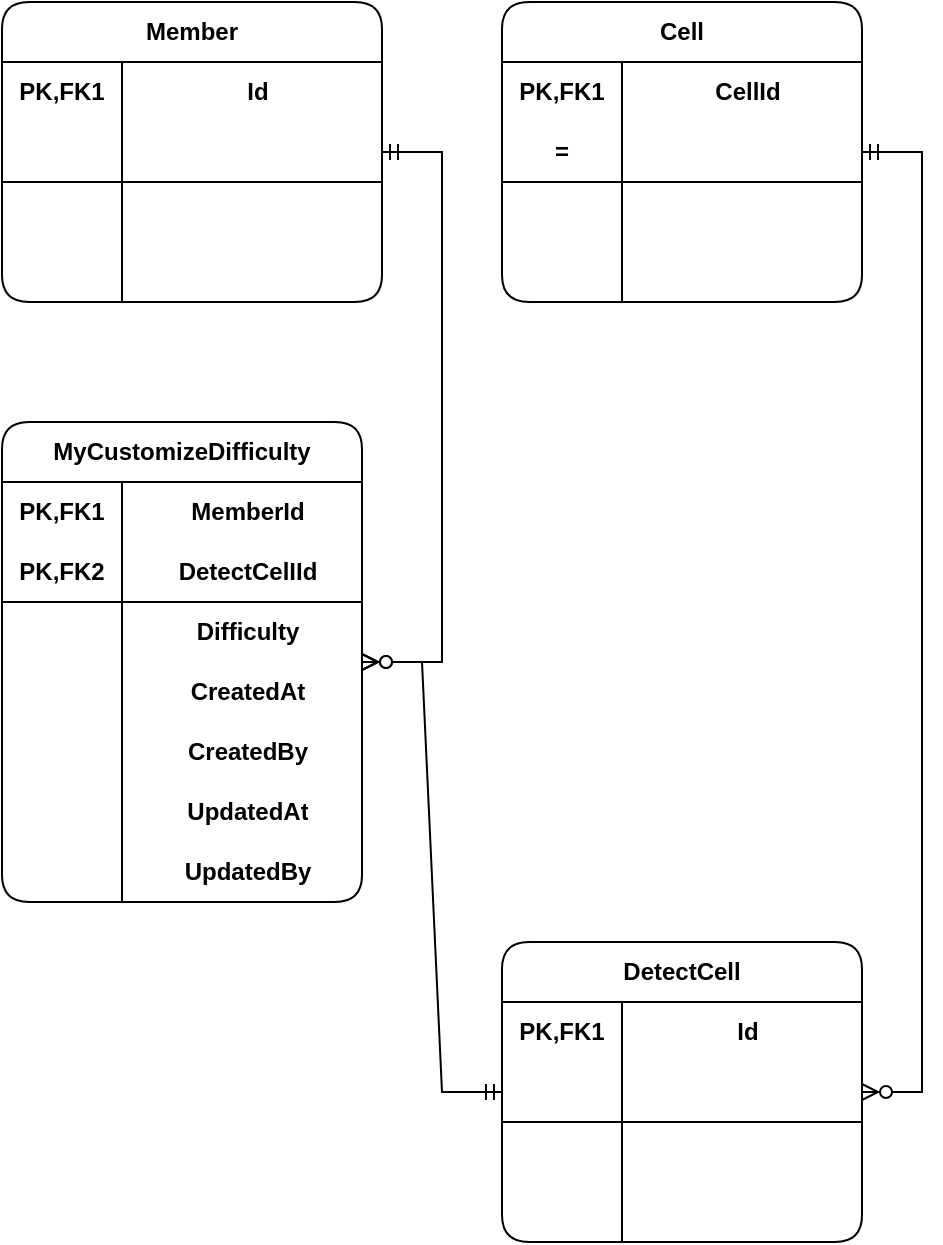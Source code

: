 <mxfile version="24.7.6">
  <diagram id="C5RBs43oDa-KdzZeNtuy" name="Page-1">
    <mxGraphModel dx="594" dy="1578" grid="1" gridSize="10" guides="1" tooltips="1" connect="1" arrows="1" fold="1" page="1" pageScale="1" pageWidth="827" pageHeight="1169" math="0" shadow="0">
      <root>
        <mxCell id="WIyWlLk6GJQsqaUBKTNV-0" />
        <mxCell id="WIyWlLk6GJQsqaUBKTNV-1" parent="WIyWlLk6GJQsqaUBKTNV-0" />
        <mxCell id="0S4X1mv01g6gWda34Fhh-0" value="Member" style="shape=table;startSize=30;container=1;collapsible=1;childLayout=tableLayout;fixedRows=1;rowLines=0;fontStyle=1;align=center;resizeLast=1;html=1;whiteSpace=wrap;swimlaneLine=1;strokeColor=default;verticalAlign=middle;fontFamily=Helvetica;fontSize=12;fontColor=default;fillColor=none;rounded=1;" vertex="1" parent="WIyWlLk6GJQsqaUBKTNV-1">
          <mxGeometry x="220" y="130" width="190" height="150" as="geometry" />
        </mxCell>
        <mxCell id="0S4X1mv01g6gWda34Fhh-1" value="" style="shape=tableRow;horizontal=0;startSize=0;swimlaneHead=0;swimlaneBody=0;fillColor=none;collapsible=0;dropTarget=0;points=[[0,0.5],[1,0.5]];portConstraint=eastwest;top=0;left=0;right=0;bottom=0;html=1;swimlaneLine=1;strokeColor=default;align=center;verticalAlign=middle;fontFamily=Helvetica;fontSize=12;fontColor=default;fontStyle=1;" vertex="1" parent="0S4X1mv01g6gWda34Fhh-0">
          <mxGeometry y="30" width="190" height="30" as="geometry" />
        </mxCell>
        <mxCell id="0S4X1mv01g6gWda34Fhh-2" value="PK,FK1" style="shape=partialRectangle;connectable=0;fillColor=none;top=0;left=0;bottom=0;right=0;fontStyle=1;overflow=hidden;html=1;whiteSpace=wrap;swimlaneLine=1;strokeColor=default;align=center;verticalAlign=middle;fontFamily=Helvetica;fontSize=12;fontColor=default;" vertex="1" parent="0S4X1mv01g6gWda34Fhh-1">
          <mxGeometry width="60" height="30" as="geometry">
            <mxRectangle width="60" height="30" as="alternateBounds" />
          </mxGeometry>
        </mxCell>
        <mxCell id="0S4X1mv01g6gWda34Fhh-3" value="Id" style="shape=partialRectangle;connectable=0;fillColor=none;top=0;left=0;bottom=0;right=0;align=center;spacingLeft=6;fontStyle=1;overflow=hidden;html=1;whiteSpace=wrap;swimlaneLine=1;strokeColor=default;verticalAlign=middle;fontFamily=Helvetica;fontSize=12;fontColor=default;" vertex="1" parent="0S4X1mv01g6gWda34Fhh-1">
          <mxGeometry x="60" width="130" height="30" as="geometry">
            <mxRectangle width="130" height="30" as="alternateBounds" />
          </mxGeometry>
        </mxCell>
        <mxCell id="0S4X1mv01g6gWda34Fhh-4" value="" style="shape=tableRow;horizontal=0;startSize=0;swimlaneHead=0;swimlaneBody=0;fillColor=none;collapsible=0;dropTarget=0;points=[[0,0.5],[1,0.5]];portConstraint=eastwest;top=0;left=0;right=0;bottom=1;html=1;swimlaneLine=1;strokeColor=default;align=center;verticalAlign=middle;fontFamily=Helvetica;fontSize=12;fontColor=default;fontStyle=1;" vertex="1" parent="0S4X1mv01g6gWda34Fhh-0">
          <mxGeometry y="60" width="190" height="30" as="geometry" />
        </mxCell>
        <mxCell id="0S4X1mv01g6gWda34Fhh-5" value="" style="shape=partialRectangle;connectable=0;fillColor=none;top=0;left=0;bottom=0;right=0;fontStyle=1;overflow=hidden;html=1;whiteSpace=wrap;swimlaneLine=1;strokeColor=default;align=center;verticalAlign=middle;fontFamily=Helvetica;fontSize=12;fontColor=default;" vertex="1" parent="0S4X1mv01g6gWda34Fhh-4">
          <mxGeometry width="60" height="30" as="geometry">
            <mxRectangle width="60" height="30" as="alternateBounds" />
          </mxGeometry>
        </mxCell>
        <mxCell id="0S4X1mv01g6gWda34Fhh-6" value="" style="shape=partialRectangle;connectable=0;fillColor=none;top=0;left=0;bottom=0;right=0;align=center;spacingLeft=6;fontStyle=1;overflow=hidden;html=1;whiteSpace=wrap;swimlaneLine=1;strokeColor=default;verticalAlign=middle;fontFamily=Helvetica;fontSize=12;fontColor=default;" vertex="1" parent="0S4X1mv01g6gWda34Fhh-4">
          <mxGeometry x="60" width="130" height="30" as="geometry">
            <mxRectangle width="130" height="30" as="alternateBounds" />
          </mxGeometry>
        </mxCell>
        <mxCell id="0S4X1mv01g6gWda34Fhh-7" value="" style="shape=tableRow;horizontal=0;startSize=0;swimlaneHead=0;swimlaneBody=0;fillColor=none;collapsible=0;dropTarget=0;points=[[0,0.5],[1,0.5]];portConstraint=eastwest;top=0;left=0;right=0;bottom=0;html=1;swimlaneLine=1;strokeColor=default;align=center;verticalAlign=middle;fontFamily=Helvetica;fontSize=12;fontColor=default;fontStyle=1;" vertex="1" parent="0S4X1mv01g6gWda34Fhh-0">
          <mxGeometry y="90" width="190" height="30" as="geometry" />
        </mxCell>
        <mxCell id="0S4X1mv01g6gWda34Fhh-8" value="" style="shape=partialRectangle;connectable=0;fillColor=none;top=0;left=0;bottom=0;right=0;editable=1;overflow=hidden;html=1;whiteSpace=wrap;swimlaneLine=1;strokeColor=default;align=center;verticalAlign=middle;fontFamily=Helvetica;fontSize=12;fontColor=default;fontStyle=1;" vertex="1" parent="0S4X1mv01g6gWda34Fhh-7">
          <mxGeometry width="60" height="30" as="geometry">
            <mxRectangle width="60" height="30" as="alternateBounds" />
          </mxGeometry>
        </mxCell>
        <mxCell id="0S4X1mv01g6gWda34Fhh-9" value="" style="shape=partialRectangle;connectable=0;fillColor=none;top=0;left=0;bottom=0;right=0;align=center;spacingLeft=6;overflow=hidden;html=1;whiteSpace=wrap;swimlaneLine=1;strokeColor=default;verticalAlign=middle;fontFamily=Helvetica;fontSize=12;fontColor=default;fontStyle=1;" vertex="1" parent="0S4X1mv01g6gWda34Fhh-7">
          <mxGeometry x="60" width="130" height="30" as="geometry">
            <mxRectangle width="130" height="30" as="alternateBounds" />
          </mxGeometry>
        </mxCell>
        <mxCell id="0S4X1mv01g6gWda34Fhh-10" value="" style="shape=tableRow;horizontal=0;startSize=0;swimlaneHead=0;swimlaneBody=0;fillColor=none;collapsible=0;dropTarget=0;points=[[0,0.5],[1,0.5]];portConstraint=eastwest;top=0;left=0;right=0;bottom=0;html=1;swimlaneLine=1;strokeColor=default;align=center;verticalAlign=middle;fontFamily=Helvetica;fontSize=12;fontColor=default;fontStyle=1;" vertex="1" parent="0S4X1mv01g6gWda34Fhh-0">
          <mxGeometry y="120" width="190" height="30" as="geometry" />
        </mxCell>
        <mxCell id="0S4X1mv01g6gWda34Fhh-11" value="" style="shape=partialRectangle;connectable=0;fillColor=none;top=0;left=0;bottom=0;right=0;editable=1;overflow=hidden;html=1;whiteSpace=wrap;swimlaneLine=1;strokeColor=default;align=center;verticalAlign=middle;fontFamily=Helvetica;fontSize=12;fontColor=default;fontStyle=1;" vertex="1" parent="0S4X1mv01g6gWda34Fhh-10">
          <mxGeometry width="60" height="30" as="geometry">
            <mxRectangle width="60" height="30" as="alternateBounds" />
          </mxGeometry>
        </mxCell>
        <mxCell id="0S4X1mv01g6gWda34Fhh-12" value="" style="shape=partialRectangle;connectable=0;fillColor=none;top=0;left=0;bottom=0;right=0;align=center;spacingLeft=6;overflow=hidden;html=1;whiteSpace=wrap;swimlaneLine=1;strokeColor=default;verticalAlign=middle;fontFamily=Helvetica;fontSize=12;fontColor=default;fontStyle=1;" vertex="1" parent="0S4X1mv01g6gWda34Fhh-10">
          <mxGeometry x="60" width="130" height="30" as="geometry">
            <mxRectangle width="130" height="30" as="alternateBounds" />
          </mxGeometry>
        </mxCell>
        <mxCell id="0S4X1mv01g6gWda34Fhh-13" value="Cell" style="shape=table;startSize=30;container=1;collapsible=1;childLayout=tableLayout;fixedRows=1;rowLines=0;fontStyle=1;align=center;resizeLast=1;html=1;whiteSpace=wrap;swimlaneLine=1;strokeColor=default;verticalAlign=middle;fontFamily=Helvetica;fontSize=12;fontColor=default;fillColor=none;rounded=1;" vertex="1" parent="WIyWlLk6GJQsqaUBKTNV-1">
          <mxGeometry x="470" y="130" width="180" height="150" as="geometry" />
        </mxCell>
        <mxCell id="0S4X1mv01g6gWda34Fhh-14" value="" style="shape=tableRow;horizontal=0;startSize=0;swimlaneHead=0;swimlaneBody=0;fillColor=none;collapsible=0;dropTarget=0;points=[[0,0.5],[1,0.5]];portConstraint=eastwest;top=0;left=0;right=0;bottom=0;html=1;swimlaneLine=1;strokeColor=default;align=center;verticalAlign=middle;fontFamily=Helvetica;fontSize=12;fontColor=default;fontStyle=1;" vertex="1" parent="0S4X1mv01g6gWda34Fhh-13">
          <mxGeometry y="30" width="180" height="30" as="geometry" />
        </mxCell>
        <mxCell id="0S4X1mv01g6gWda34Fhh-15" value="PK,FK1" style="shape=partialRectangle;connectable=0;fillColor=none;top=0;left=0;bottom=0;right=0;fontStyle=1;overflow=hidden;html=1;whiteSpace=wrap;swimlaneLine=1;strokeColor=default;align=center;verticalAlign=middle;fontFamily=Helvetica;fontSize=12;fontColor=default;" vertex="1" parent="0S4X1mv01g6gWda34Fhh-14">
          <mxGeometry width="60" height="30" as="geometry">
            <mxRectangle width="60" height="30" as="alternateBounds" />
          </mxGeometry>
        </mxCell>
        <mxCell id="0S4X1mv01g6gWda34Fhh-16" value="CellId" style="shape=partialRectangle;connectable=0;fillColor=none;top=0;left=0;bottom=0;right=0;align=center;spacingLeft=6;fontStyle=1;overflow=hidden;html=1;whiteSpace=wrap;swimlaneLine=1;strokeColor=default;verticalAlign=middle;fontFamily=Helvetica;fontSize=12;fontColor=default;" vertex="1" parent="0S4X1mv01g6gWda34Fhh-14">
          <mxGeometry x="60" width="120" height="30" as="geometry">
            <mxRectangle width="120" height="30" as="alternateBounds" />
          </mxGeometry>
        </mxCell>
        <mxCell id="0S4X1mv01g6gWda34Fhh-17" value="" style="shape=tableRow;horizontal=0;startSize=0;swimlaneHead=0;swimlaneBody=0;fillColor=none;collapsible=0;dropTarget=0;points=[[0,0.5],[1,0.5]];portConstraint=eastwest;top=0;left=0;right=0;bottom=1;html=1;swimlaneLine=1;strokeColor=default;align=center;verticalAlign=middle;fontFamily=Helvetica;fontSize=12;fontColor=default;fontStyle=1;" vertex="1" parent="0S4X1mv01g6gWda34Fhh-13">
          <mxGeometry y="60" width="180" height="30" as="geometry" />
        </mxCell>
        <mxCell id="0S4X1mv01g6gWda34Fhh-18" value="=" style="shape=partialRectangle;connectable=0;fillColor=none;top=0;left=0;bottom=0;right=0;fontStyle=1;overflow=hidden;html=1;whiteSpace=wrap;swimlaneLine=1;strokeColor=default;align=center;verticalAlign=middle;fontFamily=Helvetica;fontSize=12;fontColor=default;" vertex="1" parent="0S4X1mv01g6gWda34Fhh-17">
          <mxGeometry width="60" height="30" as="geometry">
            <mxRectangle width="60" height="30" as="alternateBounds" />
          </mxGeometry>
        </mxCell>
        <mxCell id="0S4X1mv01g6gWda34Fhh-19" value="" style="shape=partialRectangle;connectable=0;fillColor=none;top=0;left=0;bottom=0;right=0;align=center;spacingLeft=6;fontStyle=1;overflow=hidden;html=1;whiteSpace=wrap;swimlaneLine=1;strokeColor=default;verticalAlign=middle;fontFamily=Helvetica;fontSize=12;fontColor=default;" vertex="1" parent="0S4X1mv01g6gWda34Fhh-17">
          <mxGeometry x="60" width="120" height="30" as="geometry">
            <mxRectangle width="120" height="30" as="alternateBounds" />
          </mxGeometry>
        </mxCell>
        <mxCell id="0S4X1mv01g6gWda34Fhh-20" value="" style="shape=tableRow;horizontal=0;startSize=0;swimlaneHead=0;swimlaneBody=0;fillColor=none;collapsible=0;dropTarget=0;points=[[0,0.5],[1,0.5]];portConstraint=eastwest;top=0;left=0;right=0;bottom=0;html=1;swimlaneLine=1;strokeColor=default;align=center;verticalAlign=middle;fontFamily=Helvetica;fontSize=12;fontColor=default;fontStyle=1;" vertex="1" parent="0S4X1mv01g6gWda34Fhh-13">
          <mxGeometry y="90" width="180" height="30" as="geometry" />
        </mxCell>
        <mxCell id="0S4X1mv01g6gWda34Fhh-21" value="" style="shape=partialRectangle;connectable=0;fillColor=none;top=0;left=0;bottom=0;right=0;editable=1;overflow=hidden;html=1;whiteSpace=wrap;swimlaneLine=1;strokeColor=default;align=center;verticalAlign=middle;fontFamily=Helvetica;fontSize=12;fontColor=default;fontStyle=1;" vertex="1" parent="0S4X1mv01g6gWda34Fhh-20">
          <mxGeometry width="60" height="30" as="geometry">
            <mxRectangle width="60" height="30" as="alternateBounds" />
          </mxGeometry>
        </mxCell>
        <mxCell id="0S4X1mv01g6gWda34Fhh-22" value="" style="shape=partialRectangle;connectable=0;fillColor=none;top=0;left=0;bottom=0;right=0;align=center;spacingLeft=6;overflow=hidden;html=1;whiteSpace=wrap;swimlaneLine=1;strokeColor=default;verticalAlign=middle;fontFamily=Helvetica;fontSize=12;fontColor=default;fontStyle=1;" vertex="1" parent="0S4X1mv01g6gWda34Fhh-20">
          <mxGeometry x="60" width="120" height="30" as="geometry">
            <mxRectangle width="120" height="30" as="alternateBounds" />
          </mxGeometry>
        </mxCell>
        <mxCell id="0S4X1mv01g6gWda34Fhh-23" value="" style="shape=tableRow;horizontal=0;startSize=0;swimlaneHead=0;swimlaneBody=0;fillColor=none;collapsible=0;dropTarget=0;points=[[0,0.5],[1,0.5]];portConstraint=eastwest;top=0;left=0;right=0;bottom=0;html=1;swimlaneLine=1;strokeColor=default;align=center;verticalAlign=middle;fontFamily=Helvetica;fontSize=12;fontColor=default;fontStyle=1;" vertex="1" parent="0S4X1mv01g6gWda34Fhh-13">
          <mxGeometry y="120" width="180" height="30" as="geometry" />
        </mxCell>
        <mxCell id="0S4X1mv01g6gWda34Fhh-24" value="" style="shape=partialRectangle;connectable=0;fillColor=none;top=0;left=0;bottom=0;right=0;editable=1;overflow=hidden;html=1;whiteSpace=wrap;swimlaneLine=1;strokeColor=default;align=center;verticalAlign=middle;fontFamily=Helvetica;fontSize=12;fontColor=default;fontStyle=1;" vertex="1" parent="0S4X1mv01g6gWda34Fhh-23">
          <mxGeometry width="60" height="30" as="geometry">
            <mxRectangle width="60" height="30" as="alternateBounds" />
          </mxGeometry>
        </mxCell>
        <mxCell id="0S4X1mv01g6gWda34Fhh-25" value="" style="shape=partialRectangle;connectable=0;fillColor=none;top=0;left=0;bottom=0;right=0;align=center;spacingLeft=6;overflow=hidden;html=1;whiteSpace=wrap;swimlaneLine=1;strokeColor=default;verticalAlign=middle;fontFamily=Helvetica;fontSize=12;fontColor=default;fontStyle=1;" vertex="1" parent="0S4X1mv01g6gWda34Fhh-23">
          <mxGeometry x="60" width="120" height="30" as="geometry">
            <mxRectangle width="120" height="30" as="alternateBounds" />
          </mxGeometry>
        </mxCell>
        <mxCell id="0S4X1mv01g6gWda34Fhh-26" value="DetectCell" style="shape=table;startSize=30;container=1;collapsible=1;childLayout=tableLayout;fixedRows=1;rowLines=0;fontStyle=1;align=center;resizeLast=1;html=1;whiteSpace=wrap;swimlaneLine=1;strokeColor=default;verticalAlign=middle;fontFamily=Helvetica;fontSize=12;fontColor=default;fillColor=none;rounded=1;" vertex="1" parent="WIyWlLk6GJQsqaUBKTNV-1">
          <mxGeometry x="470" y="600" width="180" height="150" as="geometry" />
        </mxCell>
        <mxCell id="0S4X1mv01g6gWda34Fhh-27" value="" style="shape=tableRow;horizontal=0;startSize=0;swimlaneHead=0;swimlaneBody=0;fillColor=none;collapsible=0;dropTarget=0;points=[[0,0.5],[1,0.5]];portConstraint=eastwest;top=0;left=0;right=0;bottom=0;html=1;swimlaneLine=1;strokeColor=default;align=center;verticalAlign=middle;fontFamily=Helvetica;fontSize=12;fontColor=default;fontStyle=1;" vertex="1" parent="0S4X1mv01g6gWda34Fhh-26">
          <mxGeometry y="30" width="180" height="30" as="geometry" />
        </mxCell>
        <mxCell id="0S4X1mv01g6gWda34Fhh-28" value="PK,FK1" style="shape=partialRectangle;connectable=0;fillColor=none;top=0;left=0;bottom=0;right=0;fontStyle=1;overflow=hidden;html=1;whiteSpace=wrap;swimlaneLine=1;strokeColor=default;align=center;verticalAlign=middle;fontFamily=Helvetica;fontSize=12;fontColor=default;" vertex="1" parent="0S4X1mv01g6gWda34Fhh-27">
          <mxGeometry width="60" height="30" as="geometry">
            <mxRectangle width="60" height="30" as="alternateBounds" />
          </mxGeometry>
        </mxCell>
        <mxCell id="0S4X1mv01g6gWda34Fhh-29" value="Id" style="shape=partialRectangle;connectable=0;fillColor=none;top=0;left=0;bottom=0;right=0;align=center;spacingLeft=6;fontStyle=1;overflow=hidden;html=1;whiteSpace=wrap;swimlaneLine=1;strokeColor=default;verticalAlign=middle;fontFamily=Helvetica;fontSize=12;fontColor=default;" vertex="1" parent="0S4X1mv01g6gWda34Fhh-27">
          <mxGeometry x="60" width="120" height="30" as="geometry">
            <mxRectangle width="120" height="30" as="alternateBounds" />
          </mxGeometry>
        </mxCell>
        <mxCell id="0S4X1mv01g6gWda34Fhh-30" value="" style="shape=tableRow;horizontal=0;startSize=0;swimlaneHead=0;swimlaneBody=0;fillColor=none;collapsible=0;dropTarget=0;points=[[0,0.5],[1,0.5]];portConstraint=eastwest;top=0;left=0;right=0;bottom=1;html=1;swimlaneLine=1;strokeColor=default;align=center;verticalAlign=middle;fontFamily=Helvetica;fontSize=12;fontColor=default;fontStyle=1;" vertex="1" parent="0S4X1mv01g6gWda34Fhh-26">
          <mxGeometry y="60" width="180" height="30" as="geometry" />
        </mxCell>
        <mxCell id="0S4X1mv01g6gWda34Fhh-31" value="" style="shape=partialRectangle;connectable=0;fillColor=none;top=0;left=0;bottom=0;right=0;fontStyle=1;overflow=hidden;html=1;whiteSpace=wrap;swimlaneLine=1;strokeColor=default;align=center;verticalAlign=middle;fontFamily=Helvetica;fontSize=12;fontColor=default;" vertex="1" parent="0S4X1mv01g6gWda34Fhh-30">
          <mxGeometry width="60" height="30" as="geometry">
            <mxRectangle width="60" height="30" as="alternateBounds" />
          </mxGeometry>
        </mxCell>
        <mxCell id="0S4X1mv01g6gWda34Fhh-32" value="" style="shape=partialRectangle;connectable=0;fillColor=none;top=0;left=0;bottom=0;right=0;align=center;spacingLeft=6;fontStyle=1;overflow=hidden;html=1;whiteSpace=wrap;swimlaneLine=1;strokeColor=default;verticalAlign=middle;fontFamily=Helvetica;fontSize=12;fontColor=default;" vertex="1" parent="0S4X1mv01g6gWda34Fhh-30">
          <mxGeometry x="60" width="120" height="30" as="geometry">
            <mxRectangle width="120" height="30" as="alternateBounds" />
          </mxGeometry>
        </mxCell>
        <mxCell id="0S4X1mv01g6gWda34Fhh-33" value="" style="shape=tableRow;horizontal=0;startSize=0;swimlaneHead=0;swimlaneBody=0;fillColor=none;collapsible=0;dropTarget=0;points=[[0,0.5],[1,0.5]];portConstraint=eastwest;top=0;left=0;right=0;bottom=0;html=1;swimlaneLine=1;strokeColor=default;align=center;verticalAlign=middle;fontFamily=Helvetica;fontSize=12;fontColor=default;fontStyle=1;" vertex="1" parent="0S4X1mv01g6gWda34Fhh-26">
          <mxGeometry y="90" width="180" height="30" as="geometry" />
        </mxCell>
        <mxCell id="0S4X1mv01g6gWda34Fhh-34" value="" style="shape=partialRectangle;connectable=0;fillColor=none;top=0;left=0;bottom=0;right=0;editable=1;overflow=hidden;html=1;whiteSpace=wrap;swimlaneLine=1;strokeColor=default;align=center;verticalAlign=middle;fontFamily=Helvetica;fontSize=12;fontColor=default;fontStyle=1;" vertex="1" parent="0S4X1mv01g6gWda34Fhh-33">
          <mxGeometry width="60" height="30" as="geometry">
            <mxRectangle width="60" height="30" as="alternateBounds" />
          </mxGeometry>
        </mxCell>
        <mxCell id="0S4X1mv01g6gWda34Fhh-35" value="" style="shape=partialRectangle;connectable=0;fillColor=none;top=0;left=0;bottom=0;right=0;align=center;spacingLeft=6;overflow=hidden;html=1;whiteSpace=wrap;swimlaneLine=1;strokeColor=default;verticalAlign=middle;fontFamily=Helvetica;fontSize=12;fontColor=default;fontStyle=1;" vertex="1" parent="0S4X1mv01g6gWda34Fhh-33">
          <mxGeometry x="60" width="120" height="30" as="geometry">
            <mxRectangle width="120" height="30" as="alternateBounds" />
          </mxGeometry>
        </mxCell>
        <mxCell id="0S4X1mv01g6gWda34Fhh-36" value="" style="shape=tableRow;horizontal=0;startSize=0;swimlaneHead=0;swimlaneBody=0;fillColor=none;collapsible=0;dropTarget=0;points=[[0,0.5],[1,0.5]];portConstraint=eastwest;top=0;left=0;right=0;bottom=0;html=1;swimlaneLine=1;strokeColor=default;align=center;verticalAlign=middle;fontFamily=Helvetica;fontSize=12;fontColor=default;fontStyle=1;" vertex="1" parent="0S4X1mv01g6gWda34Fhh-26">
          <mxGeometry y="120" width="180" height="30" as="geometry" />
        </mxCell>
        <mxCell id="0S4X1mv01g6gWda34Fhh-37" value="" style="shape=partialRectangle;connectable=0;fillColor=none;top=0;left=0;bottom=0;right=0;editable=1;overflow=hidden;html=1;whiteSpace=wrap;swimlaneLine=1;strokeColor=default;align=center;verticalAlign=middle;fontFamily=Helvetica;fontSize=12;fontColor=default;fontStyle=1;" vertex="1" parent="0S4X1mv01g6gWda34Fhh-36">
          <mxGeometry width="60" height="30" as="geometry">
            <mxRectangle width="60" height="30" as="alternateBounds" />
          </mxGeometry>
        </mxCell>
        <mxCell id="0S4X1mv01g6gWda34Fhh-38" value="" style="shape=partialRectangle;connectable=0;fillColor=none;top=0;left=0;bottom=0;right=0;align=center;spacingLeft=6;overflow=hidden;html=1;whiteSpace=wrap;swimlaneLine=1;strokeColor=default;verticalAlign=middle;fontFamily=Helvetica;fontSize=12;fontColor=default;fontStyle=1;" vertex="1" parent="0S4X1mv01g6gWda34Fhh-36">
          <mxGeometry x="60" width="120" height="30" as="geometry">
            <mxRectangle width="120" height="30" as="alternateBounds" />
          </mxGeometry>
        </mxCell>
        <mxCell id="0S4X1mv01g6gWda34Fhh-39" value="MyCustomizeDifficulty" style="shape=table;startSize=30;container=1;collapsible=1;childLayout=tableLayout;fixedRows=1;rowLines=0;fontStyle=1;align=center;resizeLast=1;html=1;whiteSpace=wrap;rounded=1;shadow=0;swimlaneFillColor=none;swimlaneLine=1;strokeColor=default;verticalAlign=middle;fontFamily=Helvetica;fontSize=12;fontColor=default;fillColor=none;" vertex="1" parent="WIyWlLk6GJQsqaUBKTNV-1">
          <mxGeometry x="220" y="340" width="180" height="240" as="geometry" />
        </mxCell>
        <mxCell id="0S4X1mv01g6gWda34Fhh-40" value="" style="shape=tableRow;horizontal=0;startSize=0;swimlaneHead=0;swimlaneBody=0;fillColor=none;collapsible=0;dropTarget=0;points=[[0,0.5],[1,0.5]];portConstraint=eastwest;top=0;left=0;right=0;bottom=0;html=1;swimlaneLine=1;strokeColor=default;align=center;verticalAlign=middle;fontFamily=Helvetica;fontSize=12;fontColor=default;fontStyle=1;" vertex="1" parent="0S4X1mv01g6gWda34Fhh-39">
          <mxGeometry y="30" width="180" height="30" as="geometry" />
        </mxCell>
        <mxCell id="0S4X1mv01g6gWda34Fhh-41" value="PK,FK1" style="shape=partialRectangle;connectable=0;fillColor=none;top=0;left=0;bottom=0;right=0;fontStyle=1;overflow=hidden;html=1;whiteSpace=wrap;swimlaneLine=1;strokeColor=default;align=center;verticalAlign=middle;fontFamily=Helvetica;fontSize=12;fontColor=default;" vertex="1" parent="0S4X1mv01g6gWda34Fhh-40">
          <mxGeometry width="60" height="30" as="geometry">
            <mxRectangle width="60" height="30" as="alternateBounds" />
          </mxGeometry>
        </mxCell>
        <mxCell id="0S4X1mv01g6gWda34Fhh-42" value="MemberId" style="shape=partialRectangle;connectable=0;fillColor=none;top=0;left=0;bottom=0;right=0;align=center;spacingLeft=6;fontStyle=1;overflow=hidden;html=1;whiteSpace=wrap;swimlaneLine=1;strokeColor=default;verticalAlign=middle;fontFamily=Helvetica;fontSize=12;fontColor=default;" vertex="1" parent="0S4X1mv01g6gWda34Fhh-40">
          <mxGeometry x="60" width="120" height="30" as="geometry">
            <mxRectangle width="120" height="30" as="alternateBounds" />
          </mxGeometry>
        </mxCell>
        <mxCell id="0S4X1mv01g6gWda34Fhh-43" value="" style="shape=tableRow;horizontal=0;startSize=0;swimlaneHead=0;swimlaneBody=0;fillColor=none;collapsible=0;dropTarget=0;points=[[0,0.5],[1,0.5]];portConstraint=eastwest;top=0;left=0;right=0;bottom=1;html=1;swimlaneLine=1;strokeColor=default;align=center;verticalAlign=middle;fontFamily=Helvetica;fontSize=12;fontColor=default;fontStyle=1;" vertex="1" parent="0S4X1mv01g6gWda34Fhh-39">
          <mxGeometry y="60" width="180" height="30" as="geometry" />
        </mxCell>
        <mxCell id="0S4X1mv01g6gWda34Fhh-44" value="PK,FK2" style="shape=partialRectangle;connectable=0;fillColor=none;top=0;left=0;bottom=0;right=0;fontStyle=1;overflow=hidden;html=1;whiteSpace=wrap;swimlaneLine=1;strokeColor=default;align=center;verticalAlign=middle;fontFamily=Helvetica;fontSize=12;fontColor=default;" vertex="1" parent="0S4X1mv01g6gWda34Fhh-43">
          <mxGeometry width="60" height="30" as="geometry">
            <mxRectangle width="60" height="30" as="alternateBounds" />
          </mxGeometry>
        </mxCell>
        <mxCell id="0S4X1mv01g6gWda34Fhh-45" value="DetectCelIId" style="shape=partialRectangle;connectable=0;fillColor=none;top=0;left=0;bottom=0;right=0;align=center;spacingLeft=6;fontStyle=1;overflow=hidden;html=1;whiteSpace=wrap;swimlaneLine=1;strokeColor=default;verticalAlign=middle;fontFamily=Helvetica;fontSize=12;fontColor=default;" vertex="1" parent="0S4X1mv01g6gWda34Fhh-43">
          <mxGeometry x="60" width="120" height="30" as="geometry">
            <mxRectangle width="120" height="30" as="alternateBounds" />
          </mxGeometry>
        </mxCell>
        <mxCell id="0S4X1mv01g6gWda34Fhh-46" value="" style="shape=tableRow;horizontal=0;startSize=0;swimlaneHead=0;swimlaneBody=0;fillColor=none;collapsible=0;dropTarget=0;points=[[0,0.5],[1,0.5]];portConstraint=eastwest;top=0;left=0;right=0;bottom=0;html=1;swimlaneLine=1;strokeColor=default;align=center;verticalAlign=middle;fontFamily=Helvetica;fontSize=12;fontColor=default;fontStyle=1;" vertex="1" parent="0S4X1mv01g6gWda34Fhh-39">
          <mxGeometry y="90" width="180" height="30" as="geometry" />
        </mxCell>
        <mxCell id="0S4X1mv01g6gWda34Fhh-47" value="" style="shape=partialRectangle;connectable=0;fillColor=none;top=0;left=0;bottom=0;right=0;editable=1;overflow=hidden;html=1;whiteSpace=wrap;swimlaneLine=1;strokeColor=default;align=center;verticalAlign=middle;fontFamily=Helvetica;fontSize=12;fontColor=default;fontStyle=1;" vertex="1" parent="0S4X1mv01g6gWda34Fhh-46">
          <mxGeometry width="60" height="30" as="geometry">
            <mxRectangle width="60" height="30" as="alternateBounds" />
          </mxGeometry>
        </mxCell>
        <mxCell id="0S4X1mv01g6gWda34Fhh-48" value="Difficulty" style="shape=partialRectangle;connectable=0;fillColor=none;top=0;left=0;bottom=0;right=0;align=center;spacingLeft=6;overflow=hidden;html=1;whiteSpace=wrap;swimlaneLine=1;strokeColor=default;verticalAlign=middle;fontFamily=Helvetica;fontSize=12;fontColor=default;fontStyle=1;" vertex="1" parent="0S4X1mv01g6gWda34Fhh-46">
          <mxGeometry x="60" width="120" height="30" as="geometry">
            <mxRectangle width="120" height="30" as="alternateBounds" />
          </mxGeometry>
        </mxCell>
        <mxCell id="0S4X1mv01g6gWda34Fhh-49" value="" style="shape=tableRow;horizontal=0;startSize=0;swimlaneHead=0;swimlaneBody=0;fillColor=none;collapsible=0;dropTarget=0;points=[[0,0.5],[1,0.5]];portConstraint=eastwest;top=0;left=0;right=0;bottom=0;html=1;swimlaneLine=1;strokeColor=default;align=center;verticalAlign=middle;fontFamily=Helvetica;fontSize=12;fontColor=default;fontStyle=1;" vertex="1" parent="0S4X1mv01g6gWda34Fhh-39">
          <mxGeometry y="120" width="180" height="30" as="geometry" />
        </mxCell>
        <mxCell id="0S4X1mv01g6gWda34Fhh-50" value="" style="shape=partialRectangle;connectable=0;fillColor=none;top=0;left=0;bottom=0;right=0;editable=1;overflow=hidden;html=1;whiteSpace=wrap;swimlaneLine=1;strokeColor=default;align=center;verticalAlign=middle;fontFamily=Helvetica;fontSize=12;fontColor=default;fontStyle=1;" vertex="1" parent="0S4X1mv01g6gWda34Fhh-49">
          <mxGeometry width="60" height="30" as="geometry">
            <mxRectangle width="60" height="30" as="alternateBounds" />
          </mxGeometry>
        </mxCell>
        <mxCell id="0S4X1mv01g6gWda34Fhh-51" value="CreatedAt" style="shape=partialRectangle;connectable=0;fillColor=none;top=0;left=0;bottom=0;right=0;align=center;spacingLeft=6;overflow=hidden;html=1;whiteSpace=wrap;swimlaneLine=1;strokeColor=default;verticalAlign=middle;fontFamily=Helvetica;fontSize=12;fontColor=default;fontStyle=1;" vertex="1" parent="0S4X1mv01g6gWda34Fhh-49">
          <mxGeometry x="60" width="120" height="30" as="geometry">
            <mxRectangle width="120" height="30" as="alternateBounds" />
          </mxGeometry>
        </mxCell>
        <mxCell id="0S4X1mv01g6gWda34Fhh-52" value="" style="shape=tableRow;horizontal=0;startSize=0;swimlaneHead=0;swimlaneBody=0;fillColor=none;collapsible=0;dropTarget=0;points=[[0,0.5],[1,0.5]];portConstraint=eastwest;top=0;left=0;right=0;bottom=0;html=1;swimlaneLine=1;strokeColor=default;align=center;verticalAlign=middle;fontFamily=Helvetica;fontSize=12;fontColor=default;fontStyle=1;" vertex="1" parent="0S4X1mv01g6gWda34Fhh-39">
          <mxGeometry y="150" width="180" height="30" as="geometry" />
        </mxCell>
        <mxCell id="0S4X1mv01g6gWda34Fhh-53" value="" style="shape=partialRectangle;connectable=0;fillColor=none;top=0;left=0;bottom=0;right=0;editable=1;overflow=hidden;html=1;whiteSpace=wrap;swimlaneLine=1;strokeColor=default;align=center;verticalAlign=middle;fontFamily=Helvetica;fontSize=12;fontColor=default;fontStyle=1;" vertex="1" parent="0S4X1mv01g6gWda34Fhh-52">
          <mxGeometry width="60" height="30" as="geometry">
            <mxRectangle width="60" height="30" as="alternateBounds" />
          </mxGeometry>
        </mxCell>
        <mxCell id="0S4X1mv01g6gWda34Fhh-54" value="CreatedBy" style="shape=partialRectangle;connectable=0;fillColor=none;top=0;left=0;bottom=0;right=0;align=center;spacingLeft=6;overflow=hidden;html=1;whiteSpace=wrap;swimlaneLine=1;strokeColor=default;verticalAlign=middle;fontFamily=Helvetica;fontSize=12;fontColor=default;fontStyle=1;" vertex="1" parent="0S4X1mv01g6gWda34Fhh-52">
          <mxGeometry x="60" width="120" height="30" as="geometry">
            <mxRectangle width="120" height="30" as="alternateBounds" />
          </mxGeometry>
        </mxCell>
        <mxCell id="0S4X1mv01g6gWda34Fhh-61" value="" style="shape=tableRow;horizontal=0;startSize=0;swimlaneHead=0;swimlaneBody=0;fillColor=none;collapsible=0;dropTarget=0;points=[[0,0.5],[1,0.5]];portConstraint=eastwest;top=0;left=0;right=0;bottom=0;html=1;swimlaneLine=1;strokeColor=default;align=center;verticalAlign=middle;fontFamily=Helvetica;fontSize=12;fontColor=default;fontStyle=1;" vertex="1" parent="0S4X1mv01g6gWda34Fhh-39">
          <mxGeometry y="180" width="180" height="30" as="geometry" />
        </mxCell>
        <mxCell id="0S4X1mv01g6gWda34Fhh-62" value="" style="shape=partialRectangle;connectable=0;fillColor=none;top=0;left=0;bottom=0;right=0;editable=1;overflow=hidden;html=1;whiteSpace=wrap;swimlaneLine=1;strokeColor=default;align=center;verticalAlign=middle;fontFamily=Helvetica;fontSize=12;fontColor=default;fontStyle=1;" vertex="1" parent="0S4X1mv01g6gWda34Fhh-61">
          <mxGeometry width="60" height="30" as="geometry">
            <mxRectangle width="60" height="30" as="alternateBounds" />
          </mxGeometry>
        </mxCell>
        <mxCell id="0S4X1mv01g6gWda34Fhh-63" value="UpdatedAt" style="shape=partialRectangle;connectable=0;fillColor=none;top=0;left=0;bottom=0;right=0;align=center;spacingLeft=6;overflow=hidden;html=1;whiteSpace=wrap;swimlaneLine=1;strokeColor=default;verticalAlign=middle;fontFamily=Helvetica;fontSize=12;fontColor=default;fontStyle=1;" vertex="1" parent="0S4X1mv01g6gWda34Fhh-61">
          <mxGeometry x="60" width="120" height="30" as="geometry">
            <mxRectangle width="120" height="30" as="alternateBounds" />
          </mxGeometry>
        </mxCell>
        <mxCell id="0S4X1mv01g6gWda34Fhh-58" value="" style="shape=tableRow;horizontal=0;startSize=0;swimlaneHead=0;swimlaneBody=0;fillColor=none;collapsible=0;dropTarget=0;points=[[0,0.5],[1,0.5]];portConstraint=eastwest;top=0;left=0;right=0;bottom=0;html=1;swimlaneLine=1;strokeColor=default;align=center;verticalAlign=middle;fontFamily=Helvetica;fontSize=12;fontColor=default;fontStyle=1;" vertex="1" parent="0S4X1mv01g6gWda34Fhh-39">
          <mxGeometry y="210" width="180" height="30" as="geometry" />
        </mxCell>
        <mxCell id="0S4X1mv01g6gWda34Fhh-59" value="" style="shape=partialRectangle;connectable=0;fillColor=none;top=0;left=0;bottom=0;right=0;editable=1;overflow=hidden;html=1;whiteSpace=wrap;swimlaneLine=1;strokeColor=default;align=center;verticalAlign=middle;fontFamily=Helvetica;fontSize=12;fontColor=default;fontStyle=1;" vertex="1" parent="0S4X1mv01g6gWda34Fhh-58">
          <mxGeometry width="60" height="30" as="geometry">
            <mxRectangle width="60" height="30" as="alternateBounds" />
          </mxGeometry>
        </mxCell>
        <mxCell id="0S4X1mv01g6gWda34Fhh-60" value="UpdatedBy" style="shape=partialRectangle;connectable=0;fillColor=none;top=0;left=0;bottom=0;right=0;align=center;spacingLeft=6;overflow=hidden;html=1;whiteSpace=wrap;swimlaneLine=1;strokeColor=default;verticalAlign=middle;fontFamily=Helvetica;fontSize=12;fontColor=default;fontStyle=1;" vertex="1" parent="0S4X1mv01g6gWda34Fhh-58">
          <mxGeometry x="60" width="120" height="30" as="geometry">
            <mxRectangle width="120" height="30" as="alternateBounds" />
          </mxGeometry>
        </mxCell>
        <mxCell id="0S4X1mv01g6gWda34Fhh-64" value="" style="edgeStyle=entityRelationEdgeStyle;fontSize=12;html=1;endArrow=ERzeroToMany;startArrow=ERmandOne;rounded=0;fontFamily=Helvetica;fontColor=default;fontStyle=1;" edge="1" parent="WIyWlLk6GJQsqaUBKTNV-1" source="0S4X1mv01g6gWda34Fhh-0" target="0S4X1mv01g6gWda34Fhh-39">
          <mxGeometry width="100" height="100" relative="1" as="geometry">
            <mxPoint x="430" y="650" as="sourcePoint" />
            <mxPoint x="530" y="550" as="targetPoint" />
          </mxGeometry>
        </mxCell>
        <mxCell id="0S4X1mv01g6gWda34Fhh-70" value="" style="edgeStyle=entityRelationEdgeStyle;fontSize=12;html=1;endArrow=ERzeroToMany;startArrow=ERmandOne;rounded=0;fontFamily=Helvetica;fontColor=default;fontStyle=1;" edge="1" parent="WIyWlLk6GJQsqaUBKTNV-1" source="0S4X1mv01g6gWda34Fhh-26" target="0S4X1mv01g6gWda34Fhh-39">
          <mxGeometry width="100" height="100" relative="1" as="geometry">
            <mxPoint x="510" y="1030" as="sourcePoint" />
            <mxPoint x="560" y="850" as="targetPoint" />
          </mxGeometry>
        </mxCell>
        <mxCell id="0S4X1mv01g6gWda34Fhh-71" value="" style="edgeStyle=entityRelationEdgeStyle;fontSize=12;html=1;endArrow=ERzeroToMany;startArrow=ERmandOne;rounded=0;fontFamily=Helvetica;fontColor=default;fontStyle=1;" edge="1" parent="WIyWlLk6GJQsqaUBKTNV-1" source="0S4X1mv01g6gWda34Fhh-13" target="0S4X1mv01g6gWda34Fhh-26">
          <mxGeometry width="100" height="100" relative="1" as="geometry">
            <mxPoint x="580" y="500" as="sourcePoint" />
            <mxPoint x="680" y="400" as="targetPoint" />
          </mxGeometry>
        </mxCell>
      </root>
    </mxGraphModel>
  </diagram>
</mxfile>
